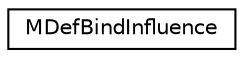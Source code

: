 digraph G
{
  edge [fontname="Helvetica",fontsize="10",labelfontname="Helvetica",labelfontsize="10"];
  node [fontname="Helvetica",fontsize="10",shape=record];
  rankdir=LR;
  Node1 [label="MDefBindInfluence",height=0.2,width=0.4,color="black", fillcolor="white", style="filled",URL="$dc/deb/structMDefBindInfluence.html"];
}
